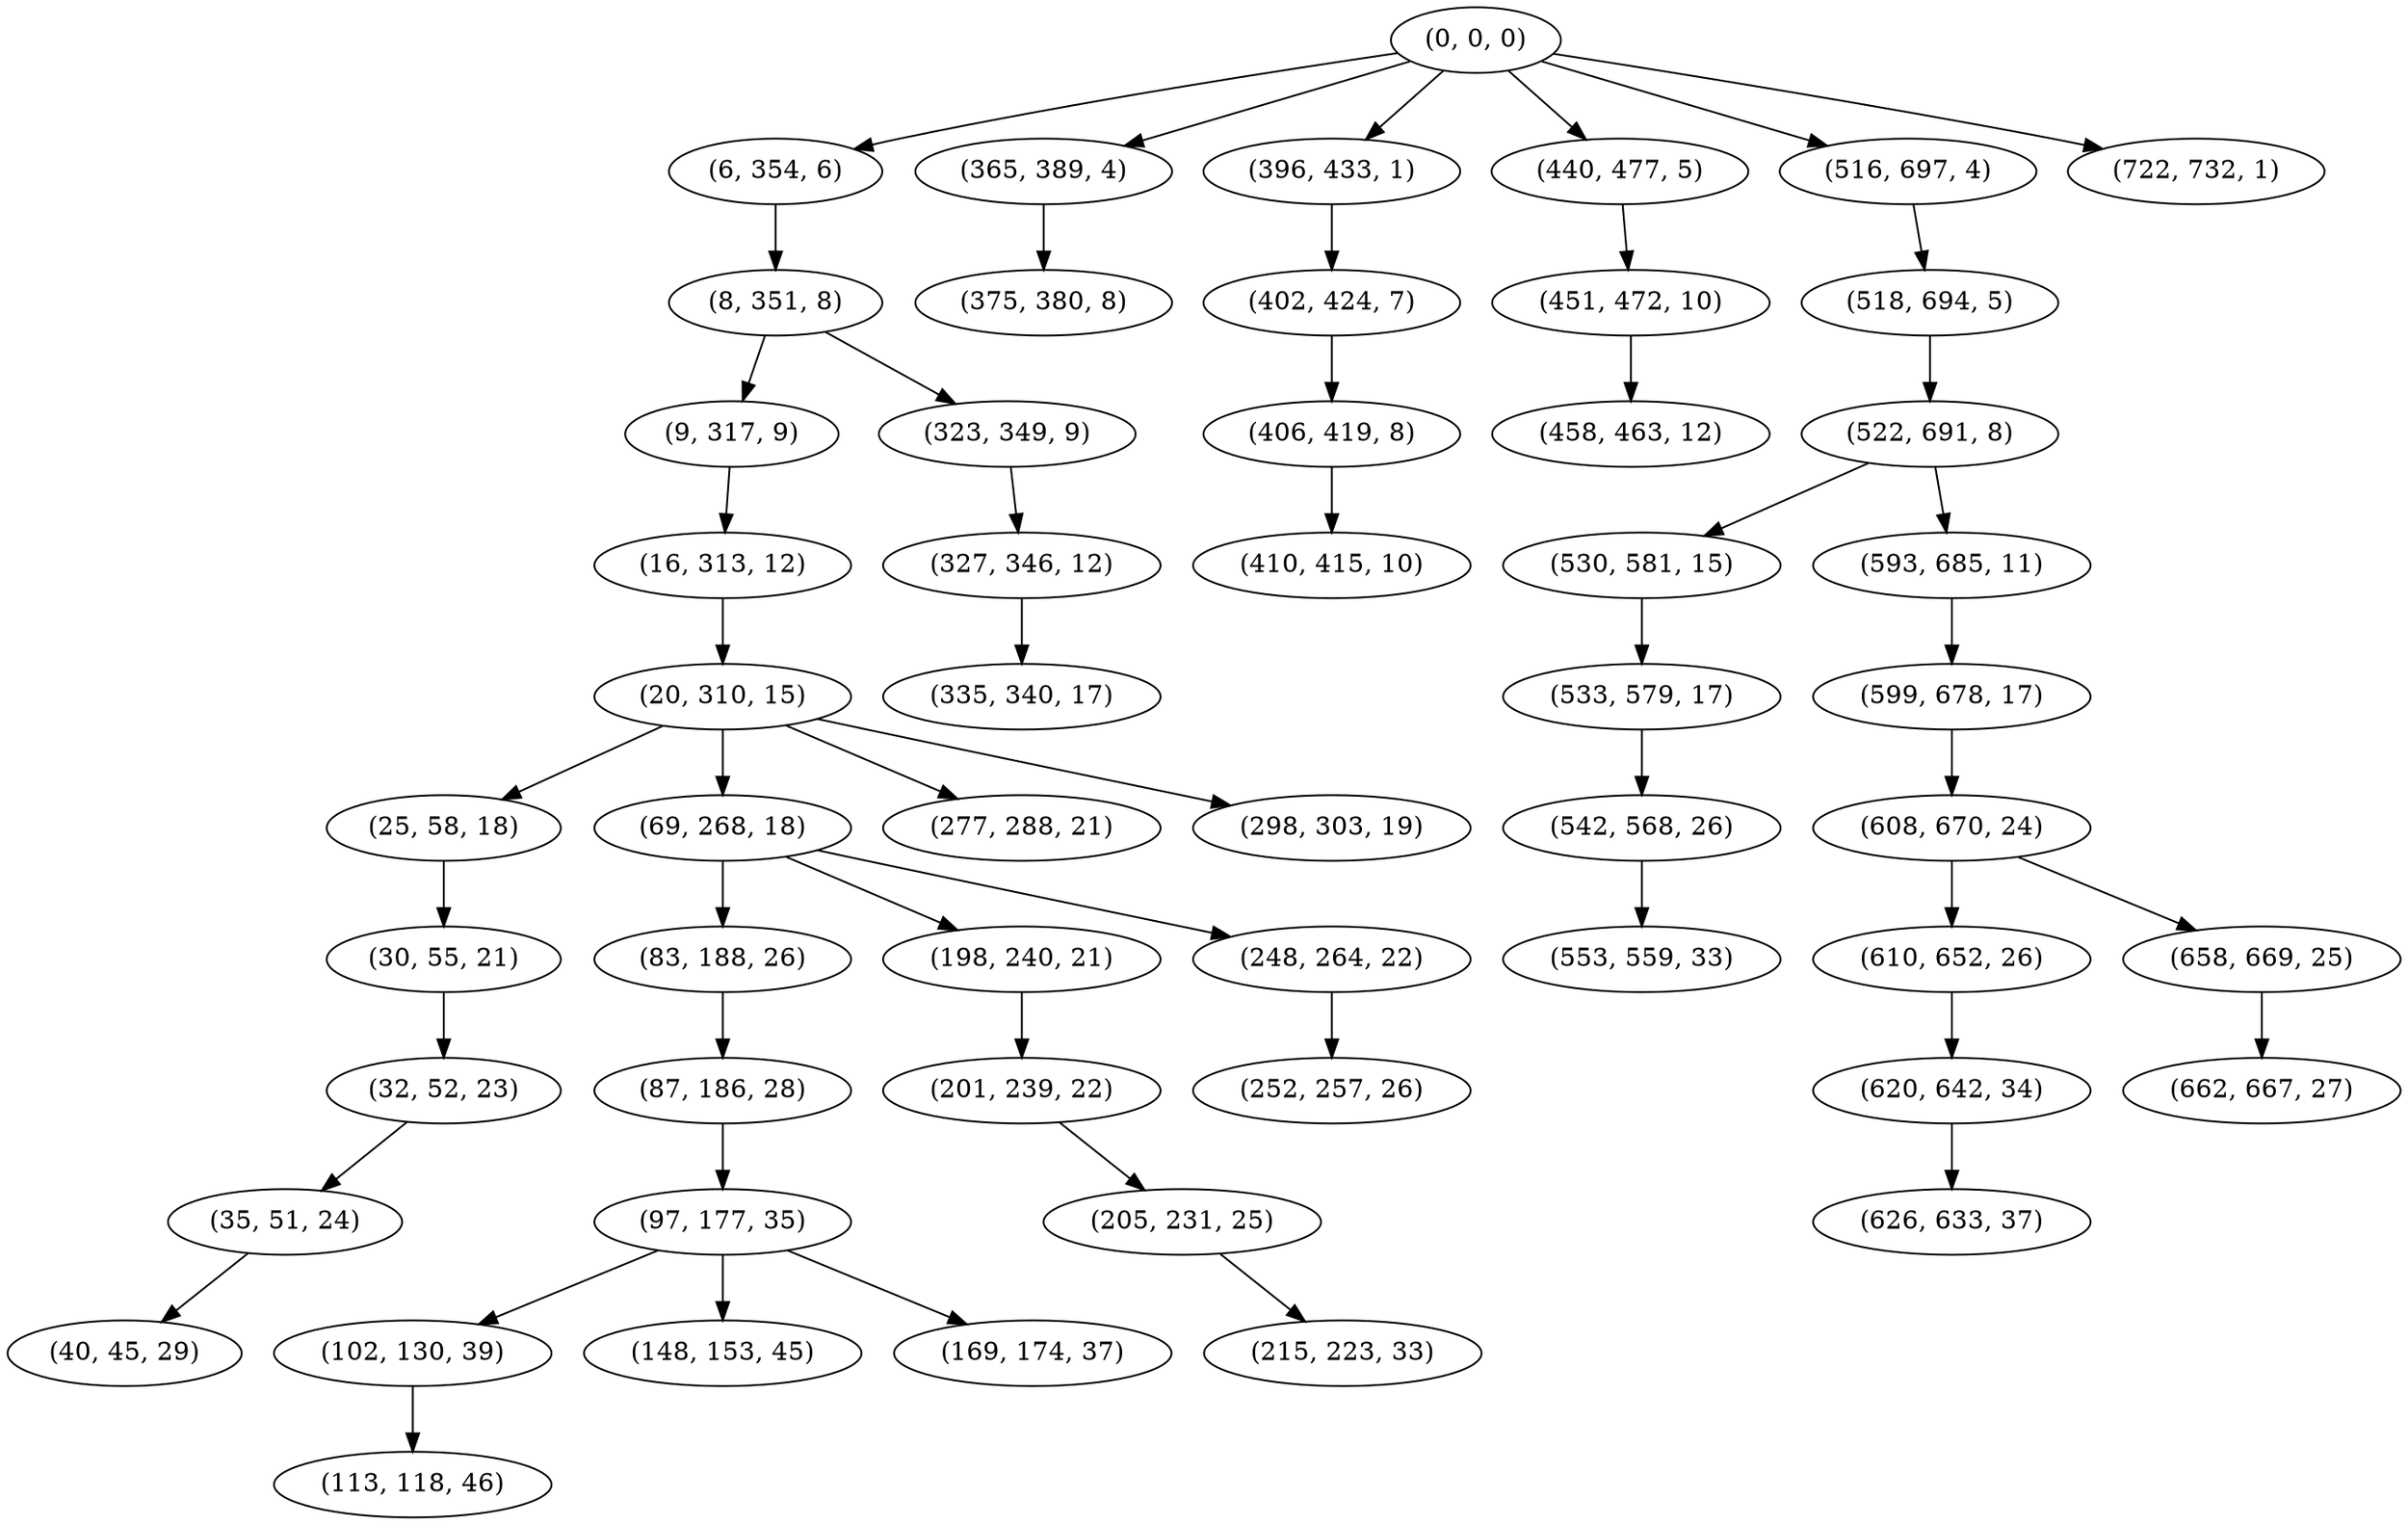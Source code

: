 digraph tree {
    "(0, 0, 0)";
    "(6, 354, 6)";
    "(8, 351, 8)";
    "(9, 317, 9)";
    "(16, 313, 12)";
    "(20, 310, 15)";
    "(25, 58, 18)";
    "(30, 55, 21)";
    "(32, 52, 23)";
    "(35, 51, 24)";
    "(40, 45, 29)";
    "(69, 268, 18)";
    "(83, 188, 26)";
    "(87, 186, 28)";
    "(97, 177, 35)";
    "(102, 130, 39)";
    "(113, 118, 46)";
    "(148, 153, 45)";
    "(169, 174, 37)";
    "(198, 240, 21)";
    "(201, 239, 22)";
    "(205, 231, 25)";
    "(215, 223, 33)";
    "(248, 264, 22)";
    "(252, 257, 26)";
    "(277, 288, 21)";
    "(298, 303, 19)";
    "(323, 349, 9)";
    "(327, 346, 12)";
    "(335, 340, 17)";
    "(365, 389, 4)";
    "(375, 380, 8)";
    "(396, 433, 1)";
    "(402, 424, 7)";
    "(406, 419, 8)";
    "(410, 415, 10)";
    "(440, 477, 5)";
    "(451, 472, 10)";
    "(458, 463, 12)";
    "(516, 697, 4)";
    "(518, 694, 5)";
    "(522, 691, 8)";
    "(530, 581, 15)";
    "(533, 579, 17)";
    "(542, 568, 26)";
    "(553, 559, 33)";
    "(593, 685, 11)";
    "(599, 678, 17)";
    "(608, 670, 24)";
    "(610, 652, 26)";
    "(620, 642, 34)";
    "(626, 633, 37)";
    "(658, 669, 25)";
    "(662, 667, 27)";
    "(722, 732, 1)";
    "(0, 0, 0)" -> "(6, 354, 6)";
    "(0, 0, 0)" -> "(365, 389, 4)";
    "(0, 0, 0)" -> "(396, 433, 1)";
    "(0, 0, 0)" -> "(440, 477, 5)";
    "(0, 0, 0)" -> "(516, 697, 4)";
    "(0, 0, 0)" -> "(722, 732, 1)";
    "(6, 354, 6)" -> "(8, 351, 8)";
    "(8, 351, 8)" -> "(9, 317, 9)";
    "(8, 351, 8)" -> "(323, 349, 9)";
    "(9, 317, 9)" -> "(16, 313, 12)";
    "(16, 313, 12)" -> "(20, 310, 15)";
    "(20, 310, 15)" -> "(25, 58, 18)";
    "(20, 310, 15)" -> "(69, 268, 18)";
    "(20, 310, 15)" -> "(277, 288, 21)";
    "(20, 310, 15)" -> "(298, 303, 19)";
    "(25, 58, 18)" -> "(30, 55, 21)";
    "(30, 55, 21)" -> "(32, 52, 23)";
    "(32, 52, 23)" -> "(35, 51, 24)";
    "(35, 51, 24)" -> "(40, 45, 29)";
    "(69, 268, 18)" -> "(83, 188, 26)";
    "(69, 268, 18)" -> "(198, 240, 21)";
    "(69, 268, 18)" -> "(248, 264, 22)";
    "(83, 188, 26)" -> "(87, 186, 28)";
    "(87, 186, 28)" -> "(97, 177, 35)";
    "(97, 177, 35)" -> "(102, 130, 39)";
    "(97, 177, 35)" -> "(148, 153, 45)";
    "(97, 177, 35)" -> "(169, 174, 37)";
    "(102, 130, 39)" -> "(113, 118, 46)";
    "(198, 240, 21)" -> "(201, 239, 22)";
    "(201, 239, 22)" -> "(205, 231, 25)";
    "(205, 231, 25)" -> "(215, 223, 33)";
    "(248, 264, 22)" -> "(252, 257, 26)";
    "(323, 349, 9)" -> "(327, 346, 12)";
    "(327, 346, 12)" -> "(335, 340, 17)";
    "(365, 389, 4)" -> "(375, 380, 8)";
    "(396, 433, 1)" -> "(402, 424, 7)";
    "(402, 424, 7)" -> "(406, 419, 8)";
    "(406, 419, 8)" -> "(410, 415, 10)";
    "(440, 477, 5)" -> "(451, 472, 10)";
    "(451, 472, 10)" -> "(458, 463, 12)";
    "(516, 697, 4)" -> "(518, 694, 5)";
    "(518, 694, 5)" -> "(522, 691, 8)";
    "(522, 691, 8)" -> "(530, 581, 15)";
    "(522, 691, 8)" -> "(593, 685, 11)";
    "(530, 581, 15)" -> "(533, 579, 17)";
    "(533, 579, 17)" -> "(542, 568, 26)";
    "(542, 568, 26)" -> "(553, 559, 33)";
    "(593, 685, 11)" -> "(599, 678, 17)";
    "(599, 678, 17)" -> "(608, 670, 24)";
    "(608, 670, 24)" -> "(610, 652, 26)";
    "(608, 670, 24)" -> "(658, 669, 25)";
    "(610, 652, 26)" -> "(620, 642, 34)";
    "(620, 642, 34)" -> "(626, 633, 37)";
    "(658, 669, 25)" -> "(662, 667, 27)";
}
